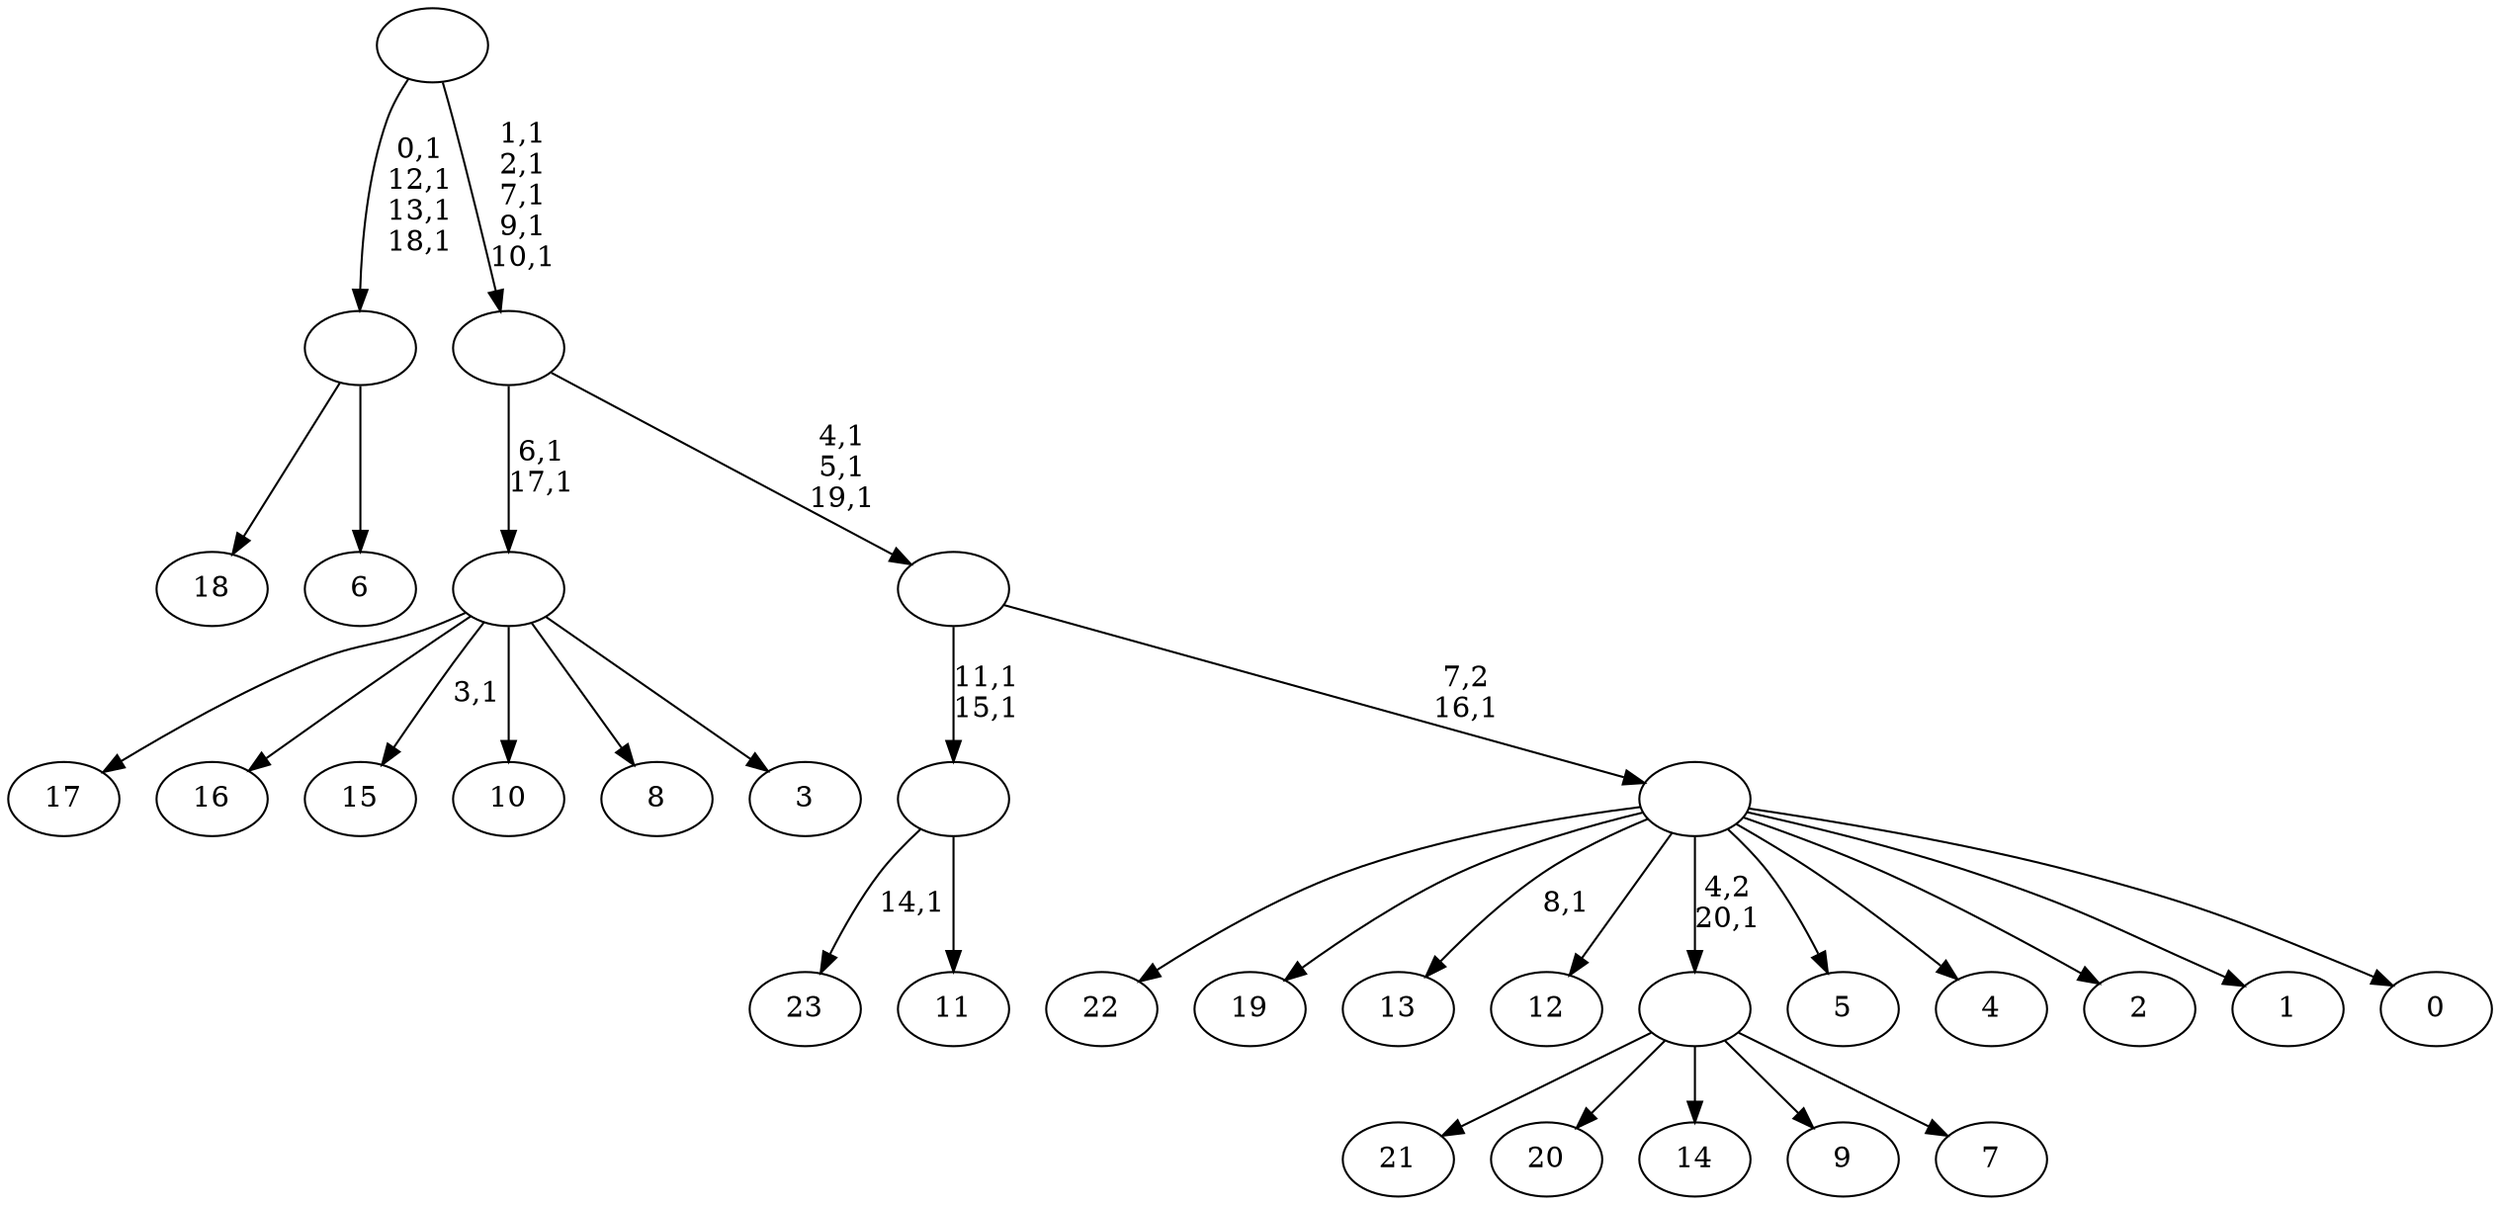 digraph T {
	45 [label="23"]
	43 [label="22"]
	42 [label="21"]
	41 [label="20"]
	40 [label="19"]
	39 [label="18"]
	38 [label="17"]
	37 [label="16"]
	36 [label="15"]
	34 [label="14"]
	33 [label="13"]
	31 [label="12"]
	30 [label="11"]
	29 [label=""]
	27 [label="10"]
	26 [label="9"]
	25 [label="8"]
	24 [label="7"]
	23 [label=""]
	22 [label="6"]
	21 [label=""]
	17 [label="5"]
	16 [label="4"]
	15 [label="3"]
	14 [label=""]
	12 [label="2"]
	11 [label="1"]
	10 [label="0"]
	9 [label=""]
	8 [label=""]
	5 [label=""]
	0 [label=""]
	29 -> 45 [label="14,1"]
	29 -> 30 [label=""]
	23 -> 42 [label=""]
	23 -> 41 [label=""]
	23 -> 34 [label=""]
	23 -> 26 [label=""]
	23 -> 24 [label=""]
	21 -> 39 [label=""]
	21 -> 22 [label=""]
	14 -> 36 [label="3,1"]
	14 -> 38 [label=""]
	14 -> 37 [label=""]
	14 -> 27 [label=""]
	14 -> 25 [label=""]
	14 -> 15 [label=""]
	9 -> 33 [label="8,1"]
	9 -> 43 [label=""]
	9 -> 40 [label=""]
	9 -> 31 [label=""]
	9 -> 23 [label="4,2\n20,1"]
	9 -> 17 [label=""]
	9 -> 16 [label=""]
	9 -> 12 [label=""]
	9 -> 11 [label=""]
	9 -> 10 [label=""]
	8 -> 29 [label="11,1\n15,1"]
	8 -> 9 [label="7,2\n16,1"]
	5 -> 8 [label="4,1\n5,1\n19,1"]
	5 -> 14 [label="6,1\n17,1"]
	0 -> 5 [label="1,1\n2,1\n7,1\n9,1\n10,1"]
	0 -> 21 [label="0,1\n12,1\n13,1\n18,1"]
}
